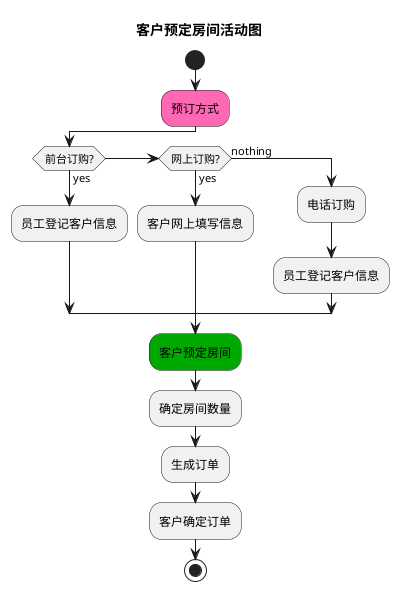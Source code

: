@startuml

title 客户预定房间活动图
start
#HotPink:预订方式;
if(前台订购?)then (yes)
           :员工登记客户信息;
         else if(网上订购?)then (yes)
           :客户网上填写信息;
         else (nothing)
             :电话订购;
             :员工登记客户信息;
 endif
 #00a900:客户预定房间;
 :确定房间数量;
 :生成订单;
 :客户确定订单;
stop





/'(*)  --> "check input"
If "input is verbose" then
--> [Yes] "turn on verbosity"
--> "run command"
else
--> "run command"
Endif
-->(*)'/
@enduml